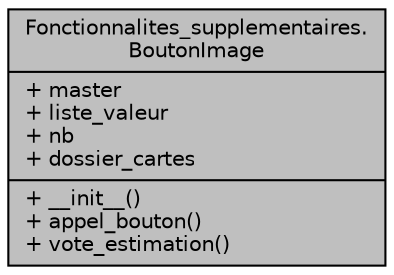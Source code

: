 digraph "Fonctionnalites_supplementaires.BoutonImage"
{
  edge [fontname="Helvetica",fontsize="10",labelfontname="Helvetica",labelfontsize="10"];
  node [fontname="Helvetica",fontsize="10",shape=record];
  Node1 [label="{Fonctionnalites_supplementaires.\lBoutonImage\n|+ master\l+ liste_valeur\l+ nb\l+ dossier_cartes\l|+ __init__()\l+ appel_bouton()\l+ vote_estimation()\l}",height=0.2,width=0.4,color="black", fillcolor="grey75", style="filled", fontcolor="black"];
}
